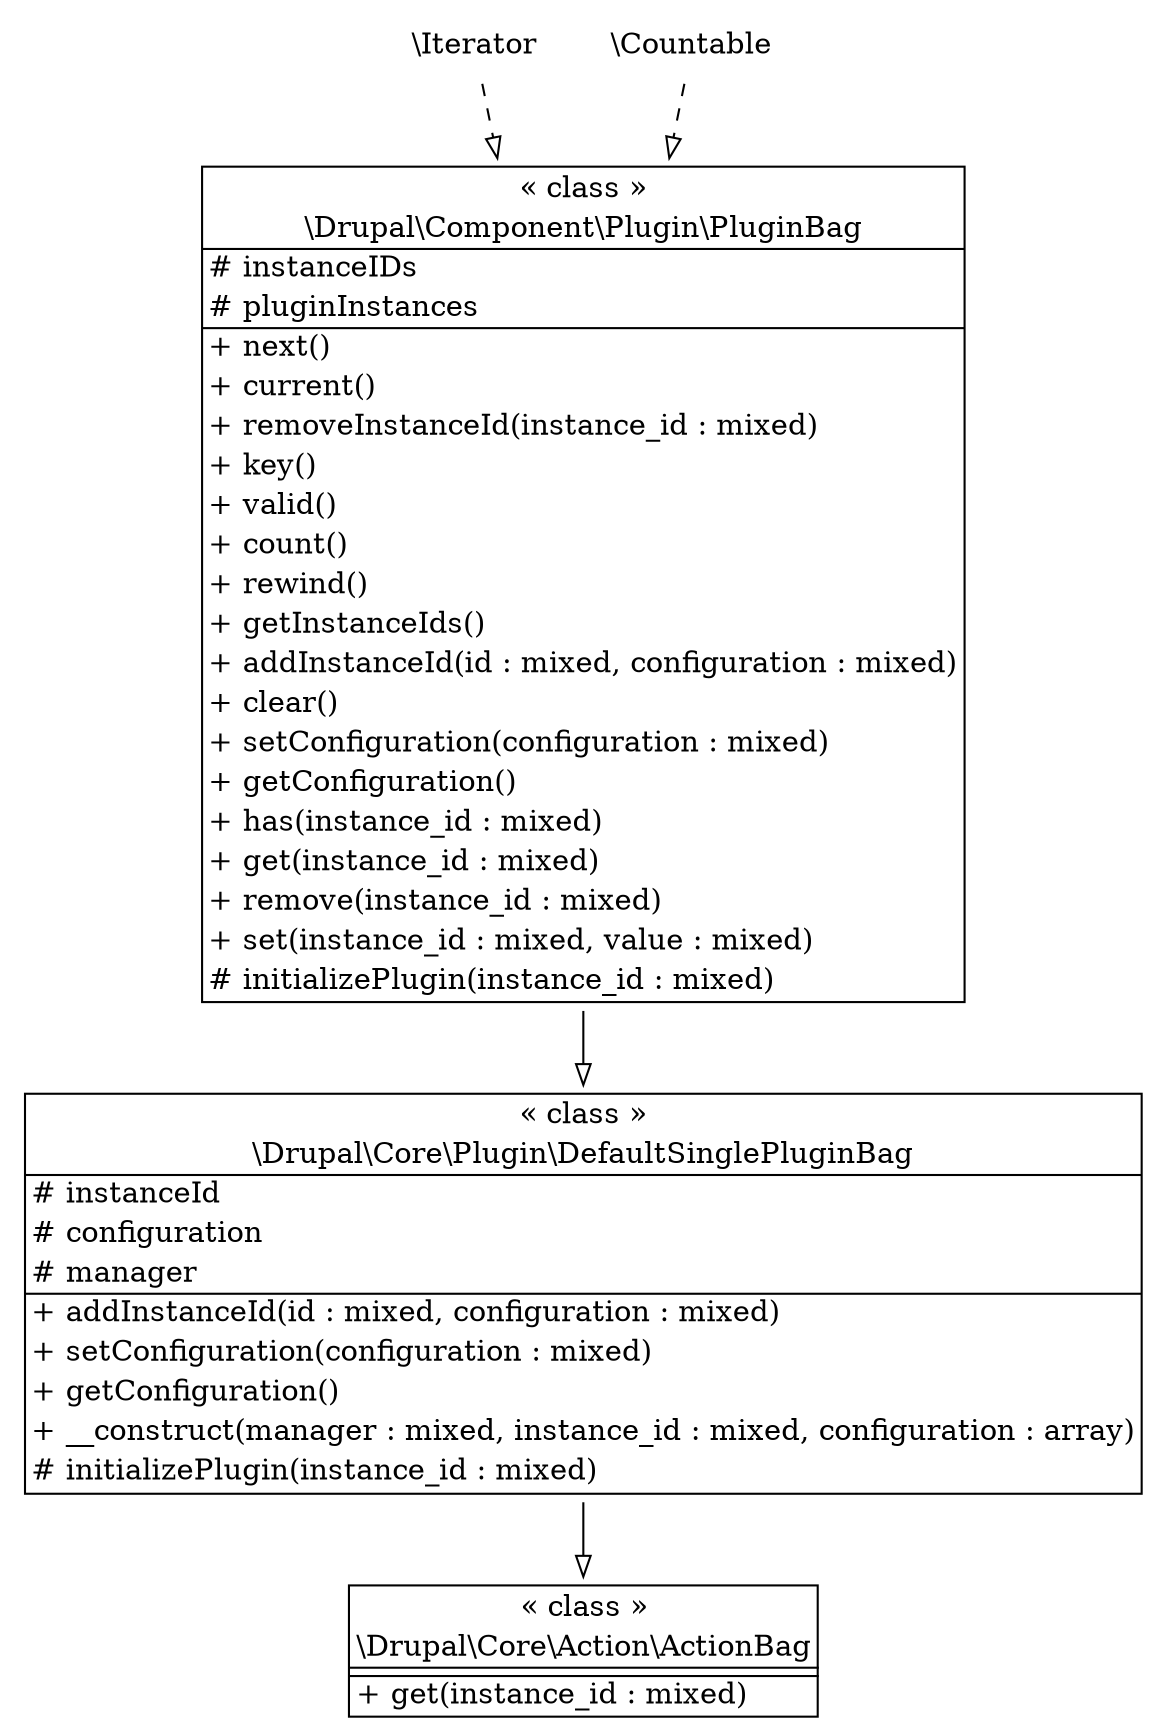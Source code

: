 digraph "Class Diagram" {
  node [shape=plaintext]
  "\\Drupal\\Core\\Action\\ActionBag" [
    label=<
<table border="1" cellpadding="2" cellspacing="0" cellborder="0">
<tr><td align="center">&laquo; class &raquo;</td></tr>
<tr><td align="center" title="class ActionBag">\\Drupal\\Core\\Action\\ActionBag</td></tr><hr />
<tr><td></td></tr>
<hr />
<tr><td align="left" title="public get">+ get(instance_id : mixed)</td></tr>
</table>
  >
  ];
  "\\Drupal\\Core\\Plugin\\DefaultSinglePluginBag" [
    label=<
<table border="1" cellpadding="2" cellspacing="0" cellborder="0">
<tr><td align="center">&laquo; class &raquo;</td></tr>
<tr><td align="center" title="class DefaultSinglePluginBag">\\Drupal\\Core\\Plugin\\DefaultSinglePluginBag</td></tr><hr />
<tr><td align="left" title="protected instanceId"># instanceId</td></tr>
<tr><td align="left" title="protected configuration"># configuration</td></tr>
<tr><td align="left" title="protected manager"># manager</td></tr>
<hr />
<tr><td align="left" title="public addInstanceId">+ addInstanceId(id : mixed, configuration : mixed)</td></tr>
<tr><td align="left" title="public setConfiguration">+ setConfiguration(configuration : mixed)</td></tr>
<tr><td align="left" title="public getConfiguration">+ getConfiguration()</td></tr>
<tr><td align="left" title="public __construct">+ __construct(manager : mixed, instance_id : mixed, configuration : array)</td></tr>
<tr><td align="left" title="protected initializePlugin"># initializePlugin(instance_id : mixed)</td></tr>
</table>
  >
  ];
  "\\Drupal\\Component\\Plugin\\PluginBag" [
    label=<
<table border="1" cellpadding="2" cellspacing="0" cellborder="0">
<tr><td align="center">&laquo; class &raquo;</td></tr>
<tr><td align="center" title="class PluginBag">\\Drupal\\Component\\Plugin\\PluginBag</td></tr><hr />
<tr><td align="left" title="protected instanceIDs"># instanceIDs</td></tr>
<tr><td align="left" title="protected pluginInstances"># pluginInstances</td></tr>
<hr />
<tr><td align="left" title="public next">+ next()</td></tr>
<tr><td align="left" title="public current">+ current()</td></tr>
<tr><td align="left" title="public removeInstanceId">+ removeInstanceId(instance_id : mixed)</td></tr>
<tr><td align="left" title="public key">+ key()</td></tr>
<tr><td align="left" title="public valid">+ valid()</td></tr>
<tr><td align="left" title="public count">+ count()</td></tr>
<tr><td align="left" title="public rewind">+ rewind()</td></tr>
<tr><td align="left" title="public getInstanceIds">+ getInstanceIds()</td></tr>
<tr><td align="left" title="public addInstanceId">+ addInstanceId(id : mixed, configuration : mixed)</td></tr>
<tr><td align="left" title="public clear">+ clear()</td></tr>
<tr><td align="left" title="public setConfiguration">+ setConfiguration(configuration : mixed)</td></tr>
<tr><td align="left" title="public getConfiguration">+ getConfiguration()</td></tr>
<tr><td align="left" title="public has">+ has(instance_id : mixed)</td></tr>
<tr><td align="left" title="public get">+ get(instance_id : mixed)</td></tr>
<tr><td align="left" title="public remove">+ remove(instance_id : mixed)</td></tr>
<tr><td align="left" title="public set">+ set(instance_id : mixed, value : mixed)</td></tr>
<tr><td align="left" title="protected initializePlugin"># initializePlugin(instance_id : mixed)</td></tr>
</table>
  >
  ];
"\\Drupal\\Core\\Plugin\\DefaultSinglePluginBag" -> "\\Drupal\\Core\\Action\\ActionBag" [arrowhead="empty"];

"\\Drupal\\Component\\Plugin\\PluginBag" -> "\\Drupal\\Core\\Plugin\\DefaultSinglePluginBag" [arrowhead="empty"];

"\\Iterator" -> "\\Drupal\\Component\\Plugin\\PluginBag" [arrowhead="empty" style="dashed"];

"\\Countable" -> "\\Drupal\\Component\\Plugin\\PluginBag" [arrowhead="empty" style="dashed"];

}